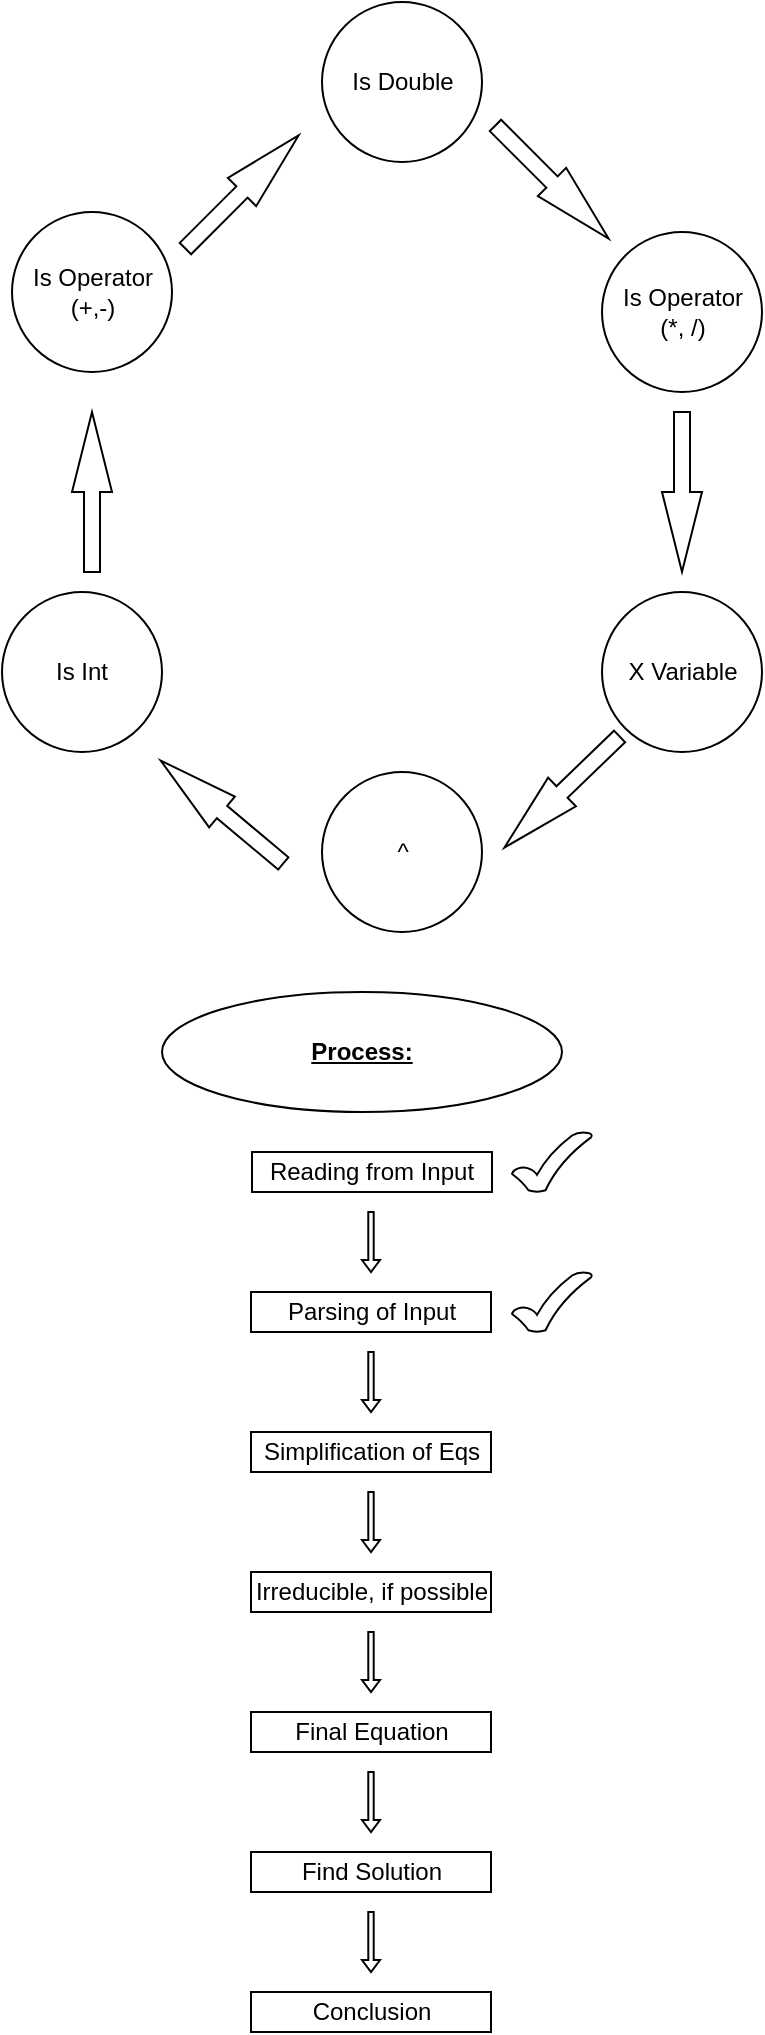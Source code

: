 <mxfile>
    <diagram name="Page-1" id="H9DozYToPIpLw3MBiCmy">
        <mxGraphModel dx="567" dy="434" grid="1" gridSize="10" guides="1" tooltips="1" connect="1" arrows="1" fold="1" page="1" pageScale="1" pageWidth="850" pageHeight="1100" math="0" shadow="0">
            <root>
                <mxCell id="0"/>
                <mxCell id="1" parent="0"/>
                <mxCell id="vOFPwlqI6jd4hmdLcoIo-1" value="" style="ellipse;whiteSpace=wrap;html=1;aspect=fixed;" parent="1" vertex="1">
                    <mxGeometry x="340" y="85" width="80" height="80" as="geometry"/>
                </mxCell>
                <mxCell id="vOFPwlqI6jd4hmdLcoIo-2" value="Is Double" style="text;html=1;align=center;verticalAlign=middle;resizable=0;points=[];autosize=1;strokeColor=none;fillColor=none;" parent="1" vertex="1">
                    <mxGeometry x="345" y="110" width="70" height="30" as="geometry"/>
                </mxCell>
                <mxCell id="vOFPwlqI6jd4hmdLcoIo-3" value="" style="html=1;shadow=0;dashed=0;align=center;verticalAlign=middle;shape=mxgraph.arrows2.arrow;dy=0.6;dx=40;notch=0;rotation=45;" parent="1" vertex="1">
                    <mxGeometry x="415" y="165" width="80" height="20" as="geometry"/>
                </mxCell>
                <mxCell id="vOFPwlqI6jd4hmdLcoIo-4" value="" style="ellipse;whiteSpace=wrap;html=1;aspect=fixed;" parent="1" vertex="1">
                    <mxGeometry x="480" y="200" width="80" height="80" as="geometry"/>
                </mxCell>
                <mxCell id="vOFPwlqI6jd4hmdLcoIo-5" value="Is Operator&lt;br&gt;(*, /)" style="text;html=1;align=center;verticalAlign=middle;resizable=0;points=[];autosize=1;strokeColor=none;fillColor=none;" parent="1" vertex="1">
                    <mxGeometry x="480" y="220" width="80" height="40" as="geometry"/>
                </mxCell>
                <mxCell id="vOFPwlqI6jd4hmdLcoIo-6" value="" style="html=1;shadow=0;dashed=0;align=center;verticalAlign=middle;shape=mxgraph.arrows2.arrow;dy=0.6;dx=40;notch=0;rotation=90;" parent="1" vertex="1">
                    <mxGeometry x="480" y="320" width="80" height="20" as="geometry"/>
                </mxCell>
                <mxCell id="vOFPwlqI6jd4hmdLcoIo-7" value="" style="ellipse;whiteSpace=wrap;html=1;aspect=fixed;" parent="1" vertex="1">
                    <mxGeometry x="480" y="380" width="80" height="80" as="geometry"/>
                </mxCell>
                <mxCell id="vOFPwlqI6jd4hmdLcoIo-8" value="X Variable" style="text;html=1;align=center;verticalAlign=middle;resizable=0;points=[];autosize=1;strokeColor=none;fillColor=none;" parent="1" vertex="1">
                    <mxGeometry x="480" y="405" width="80" height="30" as="geometry"/>
                </mxCell>
                <mxCell id="vOFPwlqI6jd4hmdLcoIo-10" value="Is Int" style="ellipse;whiteSpace=wrap;html=1;aspect=fixed;" parent="1" vertex="1">
                    <mxGeometry x="180" y="380" width="80" height="80" as="geometry"/>
                </mxCell>
                <mxCell id="vOFPwlqI6jd4hmdLcoIo-13" value="" style="ellipse;whiteSpace=wrap;html=1;aspect=fixed;" parent="1" vertex="1">
                    <mxGeometry x="185" y="190" width="80" height="80" as="geometry"/>
                </mxCell>
                <mxCell id="vOFPwlqI6jd4hmdLcoIo-14" value="Is Operator&lt;br&gt;(+,-)" style="text;html=1;align=center;verticalAlign=middle;resizable=0;points=[];autosize=1;strokeColor=none;fillColor=none;" parent="1" vertex="1">
                    <mxGeometry x="185" y="210" width="80" height="40" as="geometry"/>
                </mxCell>
                <mxCell id="vOFPwlqI6jd4hmdLcoIo-15" value="" style="html=1;shadow=0;dashed=0;align=center;verticalAlign=middle;shape=mxgraph.arrows2.arrow;dy=0.6;dx=40;notch=0;rotation=-90;" parent="1" vertex="1">
                    <mxGeometry x="185" y="320" width="80" height="20" as="geometry"/>
                </mxCell>
                <mxCell id="vOFPwlqI6jd4hmdLcoIo-17" value="" style="html=1;shadow=0;dashed=0;align=center;verticalAlign=middle;shape=mxgraph.arrows2.arrow;dy=0.6;dx=40;notch=0;rotation=-140;" parent="1" vertex="1">
                    <mxGeometry x="250" y="480" width="80" height="20" as="geometry"/>
                </mxCell>
                <mxCell id="vOFPwlqI6jd4hmdLcoIo-20" value="" style="ellipse;whiteSpace=wrap;html=1;aspect=fixed;" parent="1" vertex="1">
                    <mxGeometry x="340" y="470" width="80" height="80" as="geometry"/>
                </mxCell>
                <mxCell id="vOFPwlqI6jd4hmdLcoIo-21" value="^" style="text;html=1;align=center;verticalAlign=middle;resizable=0;points=[];autosize=1;strokeColor=none;fillColor=none;" parent="1" vertex="1">
                    <mxGeometry x="365" y="495" width="30" height="30" as="geometry"/>
                </mxCell>
                <mxCell id="vOFPwlqI6jd4hmdLcoIo-22" value="" style="html=1;shadow=0;dashed=0;align=center;verticalAlign=middle;shape=mxgraph.arrows2.arrow;dy=0.6;dx=40;notch=0;rotation=-224;" parent="1" vertex="1">
                    <mxGeometry x="420" y="470" width="80" height="20" as="geometry"/>
                </mxCell>
                <mxCell id="vOFPwlqI6jd4hmdLcoIo-23" value="" style="html=1;shadow=0;dashed=0;align=center;verticalAlign=middle;shape=mxgraph.arrows2.arrow;dy=0.6;dx=40;notch=0;rotation=-45;" parent="1" vertex="1">
                    <mxGeometry x="260" y="170" width="80" height="20" as="geometry"/>
                </mxCell>
                <mxCell id="2" value="Reading from Input" style="rounded=0;whiteSpace=wrap;html=1;" parent="1" vertex="1">
                    <mxGeometry x="305" y="660" width="120" height="20" as="geometry"/>
                </mxCell>
                <mxCell id="4" value="" style="shape=singleArrow;direction=south;whiteSpace=wrap;html=1;" parent="1" vertex="1">
                    <mxGeometry x="360" y="690" width="9" height="30" as="geometry"/>
                </mxCell>
                <mxCell id="5" value="Parsing of Input" style="rounded=0;whiteSpace=wrap;html=1;" parent="1" vertex="1">
                    <mxGeometry x="304.5" y="730" width="120" height="20" as="geometry"/>
                </mxCell>
                <mxCell id="7" value="" style="shape=singleArrow;direction=south;whiteSpace=wrap;html=1;" parent="1" vertex="1">
                    <mxGeometry x="360" y="760" width="9" height="30" as="geometry"/>
                </mxCell>
                <mxCell id="8" value="Simplification of Eqs" style="rounded=0;whiteSpace=wrap;html=1;" parent="1" vertex="1">
                    <mxGeometry x="304.5" y="800" width="120" height="20" as="geometry"/>
                </mxCell>
                <mxCell id="9" value="Irreducible, if possible" style="rounded=0;whiteSpace=wrap;html=1;" parent="1" vertex="1">
                    <mxGeometry x="304.5" y="870" width="120" height="20" as="geometry"/>
                </mxCell>
                <mxCell id="10" value="" style="shape=singleArrow;direction=south;whiteSpace=wrap;html=1;" parent="1" vertex="1">
                    <mxGeometry x="360" y="830" width="9" height="30" as="geometry"/>
                </mxCell>
                <mxCell id="11" value="Final Equation" style="rounded=0;whiteSpace=wrap;html=1;" parent="1" vertex="1">
                    <mxGeometry x="304.5" y="940" width="120" height="20" as="geometry"/>
                </mxCell>
                <mxCell id="12" value="" style="shape=singleArrow;direction=south;whiteSpace=wrap;html=1;" parent="1" vertex="1">
                    <mxGeometry x="360" y="900" width="9" height="30" as="geometry"/>
                </mxCell>
                <mxCell id="13" value="Find Solution" style="rounded=0;whiteSpace=wrap;html=1;" parent="1" vertex="1">
                    <mxGeometry x="304.5" y="1010" width="120" height="20" as="geometry"/>
                </mxCell>
                <mxCell id="14" value="" style="shape=singleArrow;direction=south;whiteSpace=wrap;html=1;" parent="1" vertex="1">
                    <mxGeometry x="360" y="970" width="9" height="30" as="geometry"/>
                </mxCell>
                <mxCell id="15" value="Conclusion" style="rounded=0;whiteSpace=wrap;html=1;" parent="1" vertex="1">
                    <mxGeometry x="304.5" y="1080" width="120" height="20" as="geometry"/>
                </mxCell>
                <mxCell id="16" value="" style="shape=singleArrow;direction=south;whiteSpace=wrap;html=1;" parent="1" vertex="1">
                    <mxGeometry x="360" y="1040" width="9" height="30" as="geometry"/>
                </mxCell>
                <mxCell id="17" value="" style="verticalLabelPosition=bottom;verticalAlign=top;html=1;shape=mxgraph.basic.tick" parent="1" vertex="1">
                    <mxGeometry x="435" y="650" width="40" height="30" as="geometry"/>
                </mxCell>
                <mxCell id="18" value="" style="verticalLabelPosition=bottom;verticalAlign=top;html=1;shape=mxgraph.basic.tick" parent="1" vertex="1">
                    <mxGeometry x="435" y="720" width="40" height="30" as="geometry"/>
                </mxCell>
                <mxCell id="19" value="&lt;b&gt;&lt;u&gt;Process:&lt;/u&gt;&lt;/b&gt;" style="ellipse;whiteSpace=wrap;html=1;" vertex="1" parent="1">
                    <mxGeometry x="260" y="580" width="200" height="60" as="geometry"/>
                </mxCell>
            </root>
        </mxGraphModel>
    </diagram>
</mxfile>